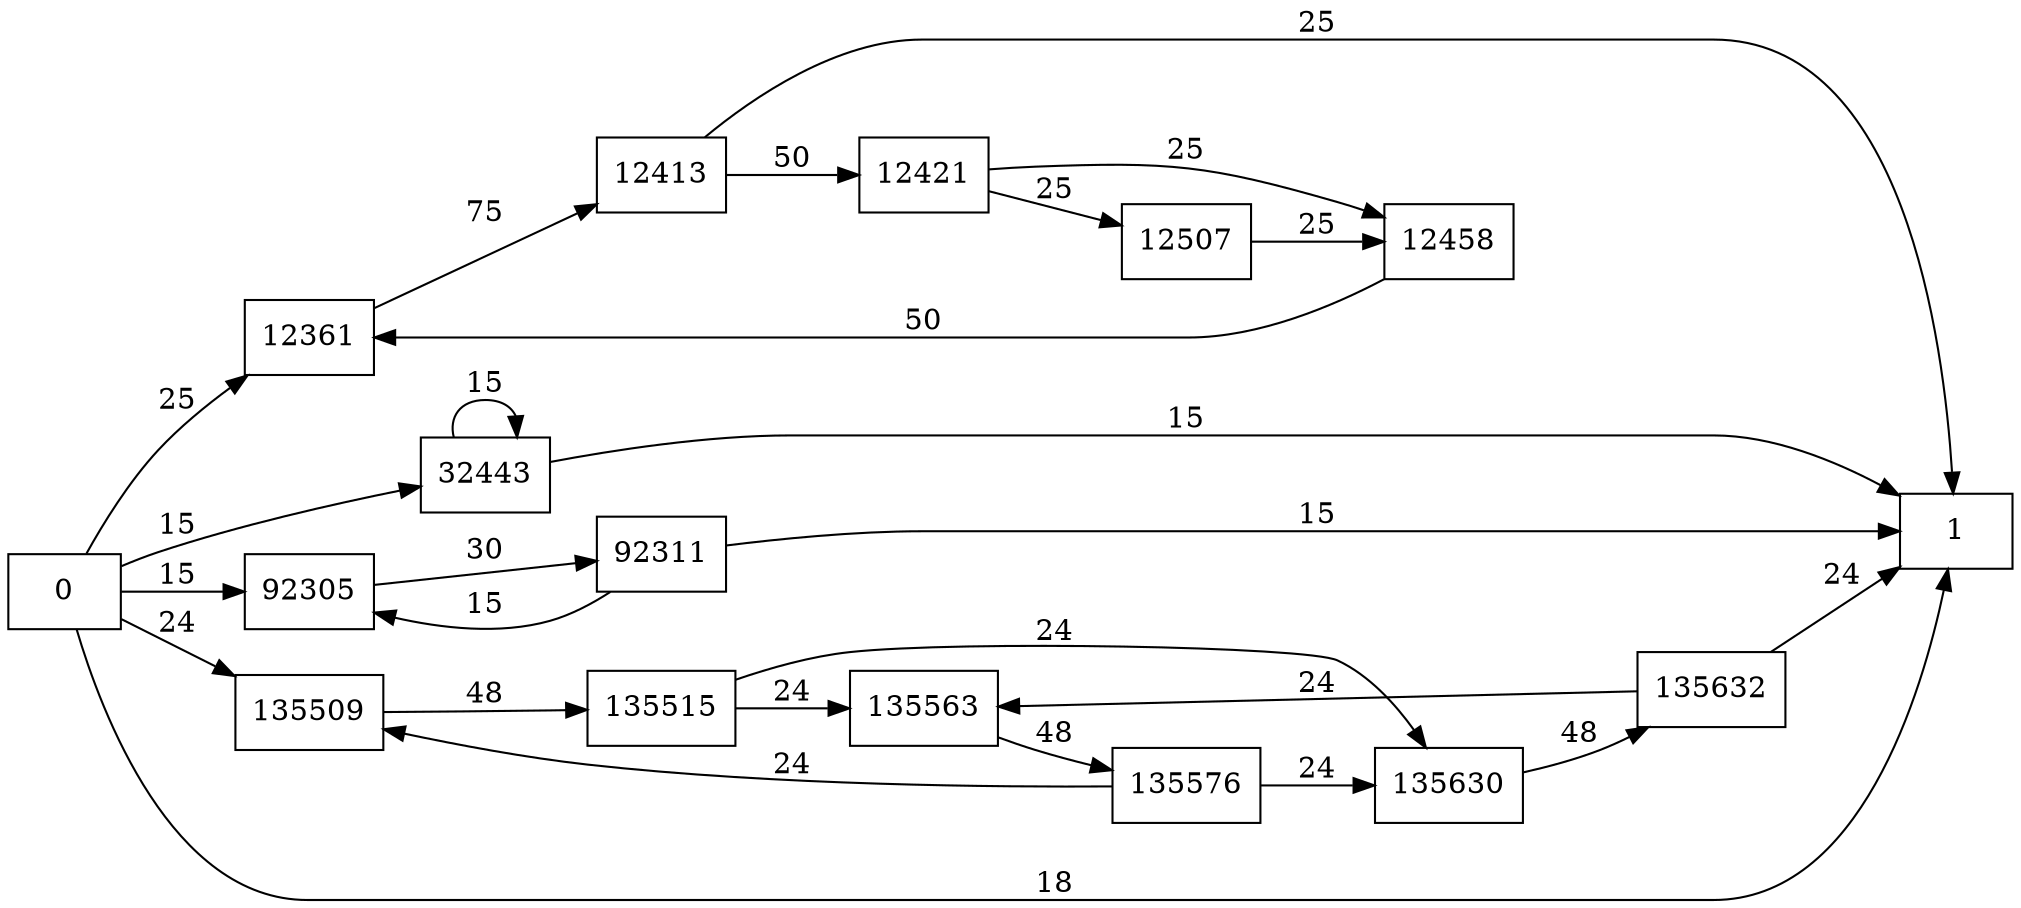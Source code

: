 digraph {
	graph [rankdir=LR]
	node [shape=rectangle]
	12361 -> 12413 [label=75]
	12413 -> 12421 [label=50]
	12413 -> 1 [label=25]
	12421 -> 12458 [label=25]
	12421 -> 12507 [label=25]
	12458 -> 12361 [label=50]
	12507 -> 12458 [label=25]
	32443 -> 32443 [label=15]
	32443 -> 1 [label=15]
	92305 -> 92311 [label=30]
	92311 -> 92305 [label=15]
	92311 -> 1 [label=15]
	135509 -> 135515 [label=48]
	135515 -> 135563 [label=24]
	135515 -> 135630 [label=24]
	135563 -> 135576 [label=48]
	135576 -> 135630 [label=24]
	135576 -> 135509 [label=24]
	135630 -> 135632 [label=48]
	135632 -> 135563 [label=24]
	135632 -> 1 [label=24]
	0 -> 12361 [label=25]
	0 -> 32443 [label=15]
	0 -> 1 [label=18]
	0 -> 92305 [label=15]
	0 -> 135509 [label=24]
}
